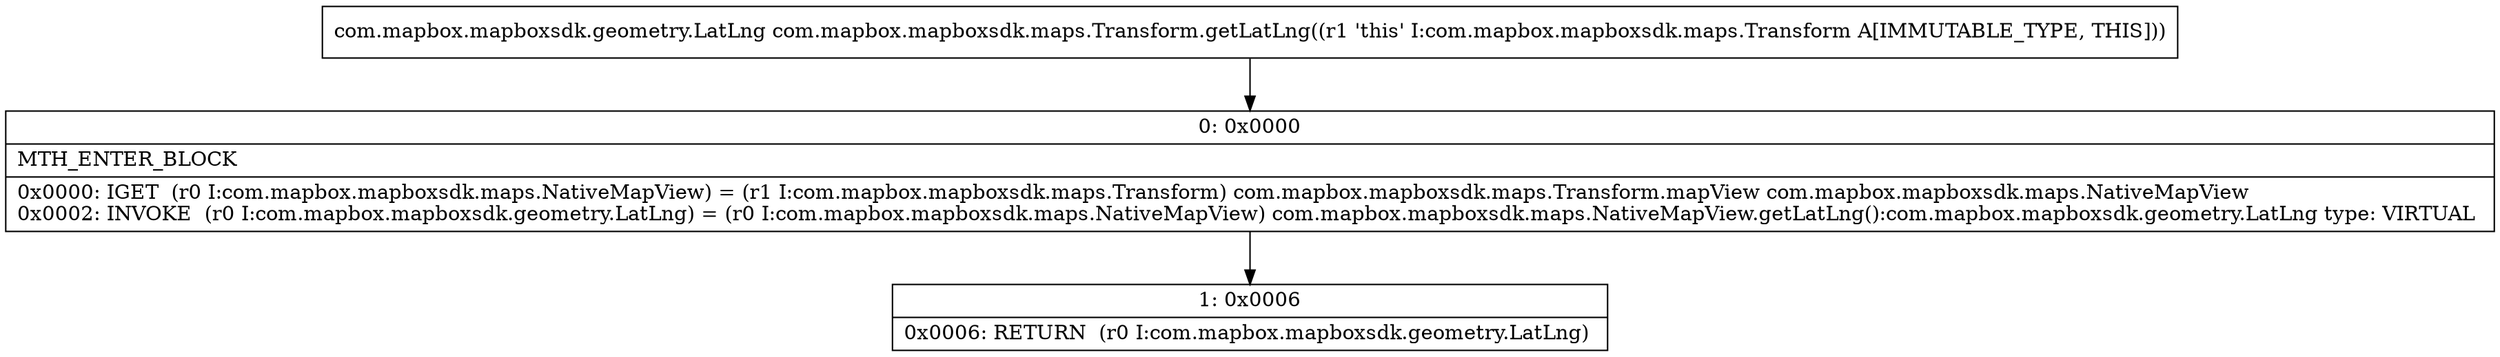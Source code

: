 digraph "CFG forcom.mapbox.mapboxsdk.maps.Transform.getLatLng()Lcom\/mapbox\/mapboxsdk\/geometry\/LatLng;" {
Node_0 [shape=record,label="{0\:\ 0x0000|MTH_ENTER_BLOCK\l|0x0000: IGET  (r0 I:com.mapbox.mapboxsdk.maps.NativeMapView) = (r1 I:com.mapbox.mapboxsdk.maps.Transform) com.mapbox.mapboxsdk.maps.Transform.mapView com.mapbox.mapboxsdk.maps.NativeMapView \l0x0002: INVOKE  (r0 I:com.mapbox.mapboxsdk.geometry.LatLng) = (r0 I:com.mapbox.mapboxsdk.maps.NativeMapView) com.mapbox.mapboxsdk.maps.NativeMapView.getLatLng():com.mapbox.mapboxsdk.geometry.LatLng type: VIRTUAL \l}"];
Node_1 [shape=record,label="{1\:\ 0x0006|0x0006: RETURN  (r0 I:com.mapbox.mapboxsdk.geometry.LatLng) \l}"];
MethodNode[shape=record,label="{com.mapbox.mapboxsdk.geometry.LatLng com.mapbox.mapboxsdk.maps.Transform.getLatLng((r1 'this' I:com.mapbox.mapboxsdk.maps.Transform A[IMMUTABLE_TYPE, THIS])) }"];
MethodNode -> Node_0;
Node_0 -> Node_1;
}

